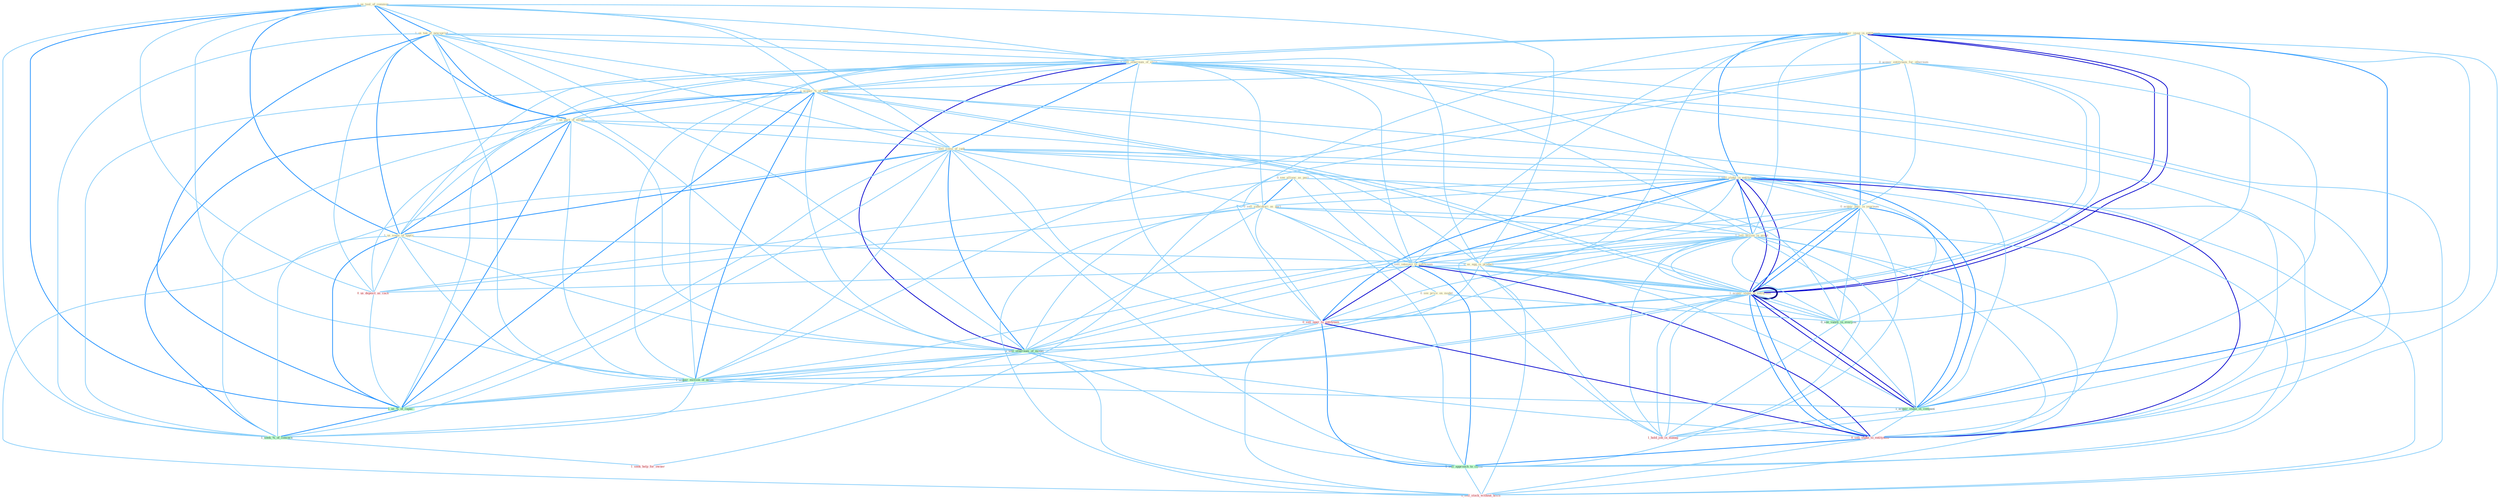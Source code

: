 Graph G{ 
    node
    [shape=polygon,style=filled,width=.5,height=.06,color="#BDFCC9",fixedsize=true,fontsize=4,
    fontcolor="#2f4f4f"];
    {node
    [color="#ffffe0", fontcolor="#8b7d6b"] "1_us_tool_of_commun " "0_acquir_imag_in_entitynam " "0_acquir_entitynam_for_othernum " "1_us_ton_of_newsprint " "1_sell_othernum_of_strip " "1_acquir_%_of_unit " "1_us_part_of_monei " "1_sell_some_of_junk " "1_sell_stake_in_entitynam " "0_acquir_busi_in_yearnum " "1_us_some_of_applic " "0_see_allianc_as_part " "0_sell_subsidiari_as_part " "1_sell_billion_in_asset " "0_us_egg_in_product " "0_sell_interest_to_entitynam " "1_acquir_stake_in_entitynam " "0_see_price_on_model "}
{node [color="#fff0f5", fontcolor="#b22222"] "0_sell_oper_to_entitynam " "0_us_deposit_as_cach " "1_acquir_stake_in_entitynam " "0_sell_stake_to_entitynam " "1_hold_job_in_manag " "0_sell_stock_without_hitch " "1_seek_help_for_owner "}
edge [color="#B0E2FF"];

	"1_us_tool_of_commun " -- "1_us_ton_of_newsprint " [w="2", color="#1e90ff" , len=0.8];
	"1_us_tool_of_commun " -- "1_sell_othernum_of_strip " [w="1", color="#87cefa" ];
	"1_us_tool_of_commun " -- "1_acquir_%_of_unit " [w="1", color="#87cefa" ];
	"1_us_tool_of_commun " -- "1_us_part_of_monei " [w="2", color="#1e90ff" , len=0.8];
	"1_us_tool_of_commun " -- "1_sell_some_of_junk " [w="1", color="#87cefa" ];
	"1_us_tool_of_commun " -- "1_us_some_of_applic " [w="2", color="#1e90ff" , len=0.8];
	"1_us_tool_of_commun " -- "0_us_egg_in_product " [w="1", color="#87cefa" ];
	"1_us_tool_of_commun " -- "1_sell_othernum_of_model " [w="1", color="#87cefa" ];
	"1_us_tool_of_commun " -- "1_acquir_million_of_asset " [w="1", color="#87cefa" ];
	"1_us_tool_of_commun " -- "0_us_deposit_as_cach " [w="1", color="#87cefa" ];
	"1_us_tool_of_commun " -- "1_us_%_of_capac " [w="2", color="#1e90ff" , len=0.8];
	"1_us_tool_of_commun " -- "1_seek_%_of_concern " [w="1", color="#87cefa" ];
	"0_acquir_imag_in_entitynam " -- "0_acquir_entitynam_for_othernum " [w="1", color="#87cefa" ];
	"0_acquir_imag_in_entitynam " -- "1_acquir_%_of_unit " [w="1", color="#87cefa" ];
	"0_acquir_imag_in_entitynam " -- "1_sell_stake_in_entitynam " [w="2", color="#1e90ff" , len=0.8];
	"0_acquir_imag_in_entitynam " -- "0_acquir_busi_in_yearnum " [w="2", color="#1e90ff" , len=0.8];
	"0_acquir_imag_in_entitynam " -- "1_sell_billion_in_asset " [w="1", color="#87cefa" ];
	"0_acquir_imag_in_entitynam " -- "0_us_egg_in_product " [w="1", color="#87cefa" ];
	"0_acquir_imag_in_entitynam " -- "0_sell_interest_to_entitynam " [w="1", color="#87cefa" ];
	"0_acquir_imag_in_entitynam " -- "1_acquir_stake_in_entitynam " [w="3", color="#0000cd" , len=0.6];
	"0_acquir_imag_in_entitynam " -- "0_sell_oper_to_entitynam " [w="1", color="#87cefa" ];
	"0_acquir_imag_in_entitynam " -- "0_see_vaniti_in_everyon " [w="1", color="#87cefa" ];
	"0_acquir_imag_in_entitynam " -- "1_acquir_million_of_asset " [w="1", color="#87cefa" ];
	"0_acquir_imag_in_entitynam " -- "1_acquir_stake_in_entitynam " [w="3", color="#0000cd" , len=0.6];
	"0_acquir_imag_in_entitynam " -- "1_acquir_stake_in_compani " [w="2", color="#1e90ff" , len=0.8];
	"0_acquir_imag_in_entitynam " -- "0_sell_stake_to_entitynam " [w="1", color="#87cefa" ];
	"0_acquir_imag_in_entitynam " -- "1_hold_job_in_manag " [w="1", color="#87cefa" ];
	"0_acquir_entitynam_for_othernum " -- "1_acquir_%_of_unit " [w="1", color="#87cefa" ];
	"0_acquir_entitynam_for_othernum " -- "0_acquir_busi_in_yearnum " [w="1", color="#87cefa" ];
	"0_acquir_entitynam_for_othernum " -- "1_acquir_stake_in_entitynam " [w="1", color="#87cefa" ];
	"0_acquir_entitynam_for_othernum " -- "1_acquir_million_of_asset " [w="1", color="#87cefa" ];
	"0_acquir_entitynam_for_othernum " -- "1_acquir_stake_in_entitynam " [w="1", color="#87cefa" ];
	"0_acquir_entitynam_for_othernum " -- "1_acquir_stake_in_compani " [w="1", color="#87cefa" ];
	"0_acquir_entitynam_for_othernum " -- "1_seek_help_for_owner " [w="1", color="#87cefa" ];
	"1_us_ton_of_newsprint " -- "1_sell_othernum_of_strip " [w="1", color="#87cefa" ];
	"1_us_ton_of_newsprint " -- "1_acquir_%_of_unit " [w="1", color="#87cefa" ];
	"1_us_ton_of_newsprint " -- "1_us_part_of_monei " [w="2", color="#1e90ff" , len=0.8];
	"1_us_ton_of_newsprint " -- "1_sell_some_of_junk " [w="1", color="#87cefa" ];
	"1_us_ton_of_newsprint " -- "1_us_some_of_applic " [w="2", color="#1e90ff" , len=0.8];
	"1_us_ton_of_newsprint " -- "0_us_egg_in_product " [w="1", color="#87cefa" ];
	"1_us_ton_of_newsprint " -- "1_sell_othernum_of_model " [w="1", color="#87cefa" ];
	"1_us_ton_of_newsprint " -- "1_acquir_million_of_asset " [w="1", color="#87cefa" ];
	"1_us_ton_of_newsprint " -- "0_us_deposit_as_cach " [w="1", color="#87cefa" ];
	"1_us_ton_of_newsprint " -- "1_us_%_of_capac " [w="2", color="#1e90ff" , len=0.8];
	"1_us_ton_of_newsprint " -- "1_seek_%_of_concern " [w="1", color="#87cefa" ];
	"1_sell_othernum_of_strip " -- "1_acquir_%_of_unit " [w="1", color="#87cefa" ];
	"1_sell_othernum_of_strip " -- "1_us_part_of_monei " [w="1", color="#87cefa" ];
	"1_sell_othernum_of_strip " -- "1_sell_some_of_junk " [w="2", color="#1e90ff" , len=0.8];
	"1_sell_othernum_of_strip " -- "1_sell_stake_in_entitynam " [w="1", color="#87cefa" ];
	"1_sell_othernum_of_strip " -- "1_us_some_of_applic " [w="1", color="#87cefa" ];
	"1_sell_othernum_of_strip " -- "0_sell_subsidiari_as_part " [w="1", color="#87cefa" ];
	"1_sell_othernum_of_strip " -- "1_sell_billion_in_asset " [w="1", color="#87cefa" ];
	"1_sell_othernum_of_strip " -- "0_sell_interest_to_entitynam " [w="1", color="#87cefa" ];
	"1_sell_othernum_of_strip " -- "0_sell_oper_to_entitynam " [w="1", color="#87cefa" ];
	"1_sell_othernum_of_strip " -- "1_sell_othernum_of_model " [w="3", color="#0000cd" , len=0.6];
	"1_sell_othernum_of_strip " -- "1_acquir_million_of_asset " [w="1", color="#87cefa" ];
	"1_sell_othernum_of_strip " -- "0_sell_stake_to_entitynam " [w="1", color="#87cefa" ];
	"1_sell_othernum_of_strip " -- "1_us_%_of_capac " [w="1", color="#87cefa" ];
	"1_sell_othernum_of_strip " -- "1_sell_approach_to_client " [w="1", color="#87cefa" ];
	"1_sell_othernum_of_strip " -- "0_sell_stock_without_hitch " [w="1", color="#87cefa" ];
	"1_sell_othernum_of_strip " -- "1_seek_%_of_concern " [w="1", color="#87cefa" ];
	"1_acquir_%_of_unit " -- "1_us_part_of_monei " [w="1", color="#87cefa" ];
	"1_acquir_%_of_unit " -- "1_sell_some_of_junk " [w="1", color="#87cefa" ];
	"1_acquir_%_of_unit " -- "0_acquir_busi_in_yearnum " [w="1", color="#87cefa" ];
	"1_acquir_%_of_unit " -- "1_us_some_of_applic " [w="1", color="#87cefa" ];
	"1_acquir_%_of_unit " -- "1_acquir_stake_in_entitynam " [w="1", color="#87cefa" ];
	"1_acquir_%_of_unit " -- "1_sell_othernum_of_model " [w="1", color="#87cefa" ];
	"1_acquir_%_of_unit " -- "1_acquir_million_of_asset " [w="2", color="#1e90ff" , len=0.8];
	"1_acquir_%_of_unit " -- "1_acquir_stake_in_entitynam " [w="1", color="#87cefa" ];
	"1_acquir_%_of_unit " -- "1_acquir_stake_in_compani " [w="1", color="#87cefa" ];
	"1_acquir_%_of_unit " -- "1_us_%_of_capac " [w="2", color="#1e90ff" , len=0.8];
	"1_acquir_%_of_unit " -- "1_seek_%_of_concern " [w="2", color="#1e90ff" , len=0.8];
	"1_us_part_of_monei " -- "1_sell_some_of_junk " [w="1", color="#87cefa" ];
	"1_us_part_of_monei " -- "1_us_some_of_applic " [w="2", color="#1e90ff" , len=0.8];
	"1_us_part_of_monei " -- "0_us_egg_in_product " [w="1", color="#87cefa" ];
	"1_us_part_of_monei " -- "1_sell_othernum_of_model " [w="1", color="#87cefa" ];
	"1_us_part_of_monei " -- "1_acquir_million_of_asset " [w="1", color="#87cefa" ];
	"1_us_part_of_monei " -- "0_us_deposit_as_cach " [w="1", color="#87cefa" ];
	"1_us_part_of_monei " -- "1_us_%_of_capac " [w="2", color="#1e90ff" , len=0.8];
	"1_us_part_of_monei " -- "1_seek_%_of_concern " [w="1", color="#87cefa" ];
	"1_sell_some_of_junk " -- "1_sell_stake_in_entitynam " [w="1", color="#87cefa" ];
	"1_sell_some_of_junk " -- "1_us_some_of_applic " [w="2", color="#1e90ff" , len=0.8];
	"1_sell_some_of_junk " -- "0_sell_subsidiari_as_part " [w="1", color="#87cefa" ];
	"1_sell_some_of_junk " -- "1_sell_billion_in_asset " [w="1", color="#87cefa" ];
	"1_sell_some_of_junk " -- "0_sell_interest_to_entitynam " [w="1", color="#87cefa" ];
	"1_sell_some_of_junk " -- "0_sell_oper_to_entitynam " [w="1", color="#87cefa" ];
	"1_sell_some_of_junk " -- "1_sell_othernum_of_model " [w="2", color="#1e90ff" , len=0.8];
	"1_sell_some_of_junk " -- "1_acquir_million_of_asset " [w="1", color="#87cefa" ];
	"1_sell_some_of_junk " -- "0_sell_stake_to_entitynam " [w="1", color="#87cefa" ];
	"1_sell_some_of_junk " -- "1_us_%_of_capac " [w="1", color="#87cefa" ];
	"1_sell_some_of_junk " -- "1_sell_approach_to_client " [w="1", color="#87cefa" ];
	"1_sell_some_of_junk " -- "0_sell_stock_without_hitch " [w="1", color="#87cefa" ];
	"1_sell_some_of_junk " -- "1_seek_%_of_concern " [w="1", color="#87cefa" ];
	"1_sell_stake_in_entitynam " -- "0_acquir_busi_in_yearnum " [w="1", color="#87cefa" ];
	"1_sell_stake_in_entitynam " -- "0_sell_subsidiari_as_part " [w="1", color="#87cefa" ];
	"1_sell_stake_in_entitynam " -- "1_sell_billion_in_asset " [w="2", color="#1e90ff" , len=0.8];
	"1_sell_stake_in_entitynam " -- "0_us_egg_in_product " [w="1", color="#87cefa" ];
	"1_sell_stake_in_entitynam " -- "0_sell_interest_to_entitynam " [w="2", color="#1e90ff" , len=0.8];
	"1_sell_stake_in_entitynam " -- "1_acquir_stake_in_entitynam " [w="3", color="#0000cd" , len=0.6];
	"1_sell_stake_in_entitynam " -- "0_sell_oper_to_entitynam " [w="2", color="#1e90ff" , len=0.8];
	"1_sell_stake_in_entitynam " -- "1_sell_othernum_of_model " [w="1", color="#87cefa" ];
	"1_sell_stake_in_entitynam " -- "0_see_vaniti_in_everyon " [w="1", color="#87cefa" ];
	"1_sell_stake_in_entitynam " -- "1_acquir_stake_in_entitynam " [w="3", color="#0000cd" , len=0.6];
	"1_sell_stake_in_entitynam " -- "1_acquir_stake_in_compani " [w="2", color="#1e90ff" , len=0.8];
	"1_sell_stake_in_entitynam " -- "0_sell_stake_to_entitynam " [w="3", color="#0000cd" , len=0.6];
	"1_sell_stake_in_entitynam " -- "1_sell_approach_to_client " [w="1", color="#87cefa" ];
	"1_sell_stake_in_entitynam " -- "1_hold_job_in_manag " [w="1", color="#87cefa" ];
	"1_sell_stake_in_entitynam " -- "0_sell_stock_without_hitch " [w="1", color="#87cefa" ];
	"0_acquir_busi_in_yearnum " -- "1_sell_billion_in_asset " [w="1", color="#87cefa" ];
	"0_acquir_busi_in_yearnum " -- "0_us_egg_in_product " [w="1", color="#87cefa" ];
	"0_acquir_busi_in_yearnum " -- "1_acquir_stake_in_entitynam " [w="2", color="#1e90ff" , len=0.8];
	"0_acquir_busi_in_yearnum " -- "0_see_vaniti_in_everyon " [w="1", color="#87cefa" ];
	"0_acquir_busi_in_yearnum " -- "1_acquir_million_of_asset " [w="1", color="#87cefa" ];
	"0_acquir_busi_in_yearnum " -- "1_acquir_stake_in_entitynam " [w="2", color="#1e90ff" , len=0.8];
	"0_acquir_busi_in_yearnum " -- "1_acquir_stake_in_compani " [w="2", color="#1e90ff" , len=0.8];
	"0_acquir_busi_in_yearnum " -- "1_hold_job_in_manag " [w="1", color="#87cefa" ];
	"1_us_some_of_applic " -- "0_us_egg_in_product " [w="1", color="#87cefa" ];
	"1_us_some_of_applic " -- "1_sell_othernum_of_model " [w="1", color="#87cefa" ];
	"1_us_some_of_applic " -- "1_acquir_million_of_asset " [w="1", color="#87cefa" ];
	"1_us_some_of_applic " -- "0_us_deposit_as_cach " [w="1", color="#87cefa" ];
	"1_us_some_of_applic " -- "1_us_%_of_capac " [w="2", color="#1e90ff" , len=0.8];
	"1_us_some_of_applic " -- "1_seek_%_of_concern " [w="1", color="#87cefa" ];
	"0_see_allianc_as_part " -- "0_sell_subsidiari_as_part " [w="2", color="#1e90ff" , len=0.8];
	"0_see_allianc_as_part " -- "0_see_price_on_model " [w="1", color="#87cefa" ];
	"0_see_allianc_as_part " -- "0_see_vaniti_in_everyon " [w="1", color="#87cefa" ];
	"0_see_allianc_as_part " -- "0_us_deposit_as_cach " [w="1", color="#87cefa" ];
	"0_sell_subsidiari_as_part " -- "1_sell_billion_in_asset " [w="1", color="#87cefa" ];
	"0_sell_subsidiari_as_part " -- "0_sell_interest_to_entitynam " [w="1", color="#87cefa" ];
	"0_sell_subsidiari_as_part " -- "0_sell_oper_to_entitynam " [w="1", color="#87cefa" ];
	"0_sell_subsidiari_as_part " -- "1_sell_othernum_of_model " [w="1", color="#87cefa" ];
	"0_sell_subsidiari_as_part " -- "0_us_deposit_as_cach " [w="1", color="#87cefa" ];
	"0_sell_subsidiari_as_part " -- "0_sell_stake_to_entitynam " [w="1", color="#87cefa" ];
	"0_sell_subsidiari_as_part " -- "1_sell_approach_to_client " [w="1", color="#87cefa" ];
	"0_sell_subsidiari_as_part " -- "0_sell_stock_without_hitch " [w="1", color="#87cefa" ];
	"1_sell_billion_in_asset " -- "0_us_egg_in_product " [w="1", color="#87cefa" ];
	"1_sell_billion_in_asset " -- "0_sell_interest_to_entitynam " [w="1", color="#87cefa" ];
	"1_sell_billion_in_asset " -- "1_acquir_stake_in_entitynam " [w="1", color="#87cefa" ];
	"1_sell_billion_in_asset " -- "0_sell_oper_to_entitynam " [w="1", color="#87cefa" ];
	"1_sell_billion_in_asset " -- "1_sell_othernum_of_model " [w="1", color="#87cefa" ];
	"1_sell_billion_in_asset " -- "0_see_vaniti_in_everyon " [w="1", color="#87cefa" ];
	"1_sell_billion_in_asset " -- "1_acquir_million_of_asset " [w="1", color="#87cefa" ];
	"1_sell_billion_in_asset " -- "1_acquir_stake_in_entitynam " [w="1", color="#87cefa" ];
	"1_sell_billion_in_asset " -- "1_acquir_stake_in_compani " [w="1", color="#87cefa" ];
	"1_sell_billion_in_asset " -- "0_sell_stake_to_entitynam " [w="1", color="#87cefa" ];
	"1_sell_billion_in_asset " -- "1_sell_approach_to_client " [w="1", color="#87cefa" ];
	"1_sell_billion_in_asset " -- "1_hold_job_in_manag " [w="1", color="#87cefa" ];
	"1_sell_billion_in_asset " -- "0_sell_stock_without_hitch " [w="1", color="#87cefa" ];
	"0_us_egg_in_product " -- "1_acquir_stake_in_entitynam " [w="1", color="#87cefa" ];
	"0_us_egg_in_product " -- "0_see_vaniti_in_everyon " [w="1", color="#87cefa" ];
	"0_us_egg_in_product " -- "0_us_deposit_as_cach " [w="1", color="#87cefa" ];
	"0_us_egg_in_product " -- "1_acquir_stake_in_entitynam " [w="1", color="#87cefa" ];
	"0_us_egg_in_product " -- "1_acquir_stake_in_compani " [w="1", color="#87cefa" ];
	"0_us_egg_in_product " -- "1_us_%_of_capac " [w="1", color="#87cefa" ];
	"0_us_egg_in_product " -- "1_hold_job_in_manag " [w="1", color="#87cefa" ];
	"0_sell_interest_to_entitynam " -- "1_acquir_stake_in_entitynam " [w="1", color="#87cefa" ];
	"0_sell_interest_to_entitynam " -- "0_sell_oper_to_entitynam " [w="3", color="#0000cd" , len=0.6];
	"0_sell_interest_to_entitynam " -- "1_sell_othernum_of_model " [w="1", color="#87cefa" ];
	"0_sell_interest_to_entitynam " -- "1_acquir_stake_in_entitynam " [w="1", color="#87cefa" ];
	"0_sell_interest_to_entitynam " -- "0_sell_stake_to_entitynam " [w="3", color="#0000cd" , len=0.6];
	"0_sell_interest_to_entitynam " -- "1_sell_approach_to_client " [w="2", color="#1e90ff" , len=0.8];
	"0_sell_interest_to_entitynam " -- "0_sell_stock_without_hitch " [w="1", color="#87cefa" ];
	"1_acquir_stake_in_entitynam " -- "0_sell_oper_to_entitynam " [w="1", color="#87cefa" ];
	"1_acquir_stake_in_entitynam " -- "0_see_vaniti_in_everyon " [w="1", color="#87cefa" ];
	"1_acquir_stake_in_entitynam " -- "1_acquir_million_of_asset " [w="1", color="#87cefa" ];
	"1_acquir_stake_in_entitynam " -- "1_acquir_stake_in_entitynam " [w="4", style=bold, color="#000080", len=0.4];
	"1_acquir_stake_in_entitynam " -- "1_acquir_stake_in_compani " [w="3", color="#0000cd" , len=0.6];
	"1_acquir_stake_in_entitynam " -- "0_sell_stake_to_entitynam " [w="2", color="#1e90ff" , len=0.8];
	"1_acquir_stake_in_entitynam " -- "1_hold_job_in_manag " [w="1", color="#87cefa" ];
	"0_see_price_on_model " -- "1_sell_othernum_of_model " [w="1", color="#87cefa" ];
	"0_see_price_on_model " -- "0_see_vaniti_in_everyon " [w="1", color="#87cefa" ];
	"0_sell_oper_to_entitynam " -- "1_sell_othernum_of_model " [w="1", color="#87cefa" ];
	"0_sell_oper_to_entitynam " -- "1_acquir_stake_in_entitynam " [w="1", color="#87cefa" ];
	"0_sell_oper_to_entitynam " -- "0_sell_stake_to_entitynam " [w="3", color="#0000cd" , len=0.6];
	"0_sell_oper_to_entitynam " -- "1_sell_approach_to_client " [w="2", color="#1e90ff" , len=0.8];
	"0_sell_oper_to_entitynam " -- "0_sell_stock_without_hitch " [w="1", color="#87cefa" ];
	"1_sell_othernum_of_model " -- "1_acquir_million_of_asset " [w="1", color="#87cefa" ];
	"1_sell_othernum_of_model " -- "0_sell_stake_to_entitynam " [w="1", color="#87cefa" ];
	"1_sell_othernum_of_model " -- "1_us_%_of_capac " [w="1", color="#87cefa" ];
	"1_sell_othernum_of_model " -- "1_sell_approach_to_client " [w="1", color="#87cefa" ];
	"1_sell_othernum_of_model " -- "0_sell_stock_without_hitch " [w="1", color="#87cefa" ];
	"1_sell_othernum_of_model " -- "1_seek_%_of_concern " [w="1", color="#87cefa" ];
	"0_see_vaniti_in_everyon " -- "1_acquir_stake_in_entitynam " [w="1", color="#87cefa" ];
	"0_see_vaniti_in_everyon " -- "1_acquir_stake_in_compani " [w="1", color="#87cefa" ];
	"0_see_vaniti_in_everyon " -- "1_hold_job_in_manag " [w="1", color="#87cefa" ];
	"1_acquir_million_of_asset " -- "1_acquir_stake_in_entitynam " [w="1", color="#87cefa" ];
	"1_acquir_million_of_asset " -- "1_acquir_stake_in_compani " [w="1", color="#87cefa" ];
	"1_acquir_million_of_asset " -- "1_us_%_of_capac " [w="1", color="#87cefa" ];
	"1_acquir_million_of_asset " -- "1_seek_%_of_concern " [w="1", color="#87cefa" ];
	"0_us_deposit_as_cach " -- "1_us_%_of_capac " [w="1", color="#87cefa" ];
	"1_acquir_stake_in_entitynam " -- "1_acquir_stake_in_compani " [w="3", color="#0000cd" , len=0.6];
	"1_acquir_stake_in_entitynam " -- "0_sell_stake_to_entitynam " [w="2", color="#1e90ff" , len=0.8];
	"1_acquir_stake_in_entitynam " -- "1_hold_job_in_manag " [w="1", color="#87cefa" ];
	"1_acquir_stake_in_compani " -- "0_sell_stake_to_entitynam " [w="1", color="#87cefa" ];
	"1_acquir_stake_in_compani " -- "1_hold_job_in_manag " [w="1", color="#87cefa" ];
	"0_sell_stake_to_entitynam " -- "1_sell_approach_to_client " [w="2", color="#1e90ff" , len=0.8];
	"0_sell_stake_to_entitynam " -- "0_sell_stock_without_hitch " [w="1", color="#87cefa" ];
	"1_us_%_of_capac " -- "1_seek_%_of_concern " [w="2", color="#1e90ff" , len=0.8];
	"1_sell_approach_to_client " -- "0_sell_stock_without_hitch " [w="1", color="#87cefa" ];
	"1_seek_%_of_concern " -- "1_seek_help_for_owner " [w="1", color="#87cefa" ];
}